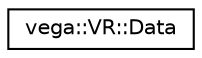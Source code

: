 digraph "Graphical Class Hierarchy"
{
  edge [fontname="Helvetica",fontsize="10",labelfontname="Helvetica",labelfontsize="10"];
  node [fontname="Helvetica",fontsize="10",shape=record];
  rankdir="LR";
  Node0 [label="vega::VR::Data",height=0.2,width=0.4,color="black", fillcolor="white", style="filled",URL="$unionvega_1_1VR_1_1Data.html"];
}
